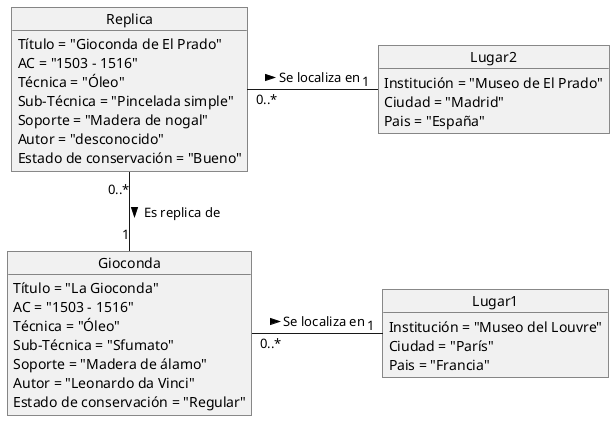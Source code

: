 @startuml
Object Gioconda
Gioconda : Título = "La Gioconda"
Gioconda : AC = "1503 - 1516"
Gioconda : Técnica = "Óleo"
Gioconda : Sub-Técnica = "Sfumato"
Gioconda : Soporte = "Madera de álamo"
Gioconda : Autor = "Leonardo da Vinci"
Gioconda : Estado de conservación = "Regular"

Object Lugar1
Lugar1 : Institución = "Museo del Louvre"
Lugar1 : Ciudad = "París"
Lugar1 : Pais = "Francia"

Object Replica
Replica : Título = "Gioconda de El Prado"
Replica : AC = "1503 - 1516"
Replica : Técnica = "Óleo"
Replica : Sub-Técnica = "Pincelada simple"
Replica : Soporte = "Madera de nogal"
Replica : Autor = "desconocido"
Replica : Estado de conservación = "Bueno"

Object Lugar2
Lugar2 : Institución = "Museo de El Prado"
Lugar2 : Ciudad = "Madrid"
Lugar2 : Pais = "España"

Gioconda "0..*" - "1" Lugar1 : Se localiza en >
Replica "0..*" - "1" Lugar2 : Se localiza en >
Replica "0..*" -- "1" Gioconda : Es replica de >
@enduml